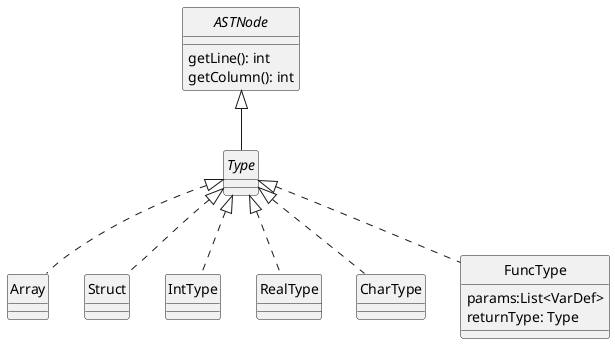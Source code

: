 @startuml Types
skinparam style strictuml
skinparam monochrome true

interface ASTNode {
    getLine(): int
    getColumn(): int
}

interface Type

ASTNode <|-- Type

class Array
class Struct

class IntType
class RealType
class CharType

class FuncType {
    params:List<VarDef>
    returnType: Type
}

Type <|.. FuncType

Type <|.. Array
Type <|.. Struct

Type <|.. IntType
Type <|.. RealType
Type <|.. CharType


@enduml
